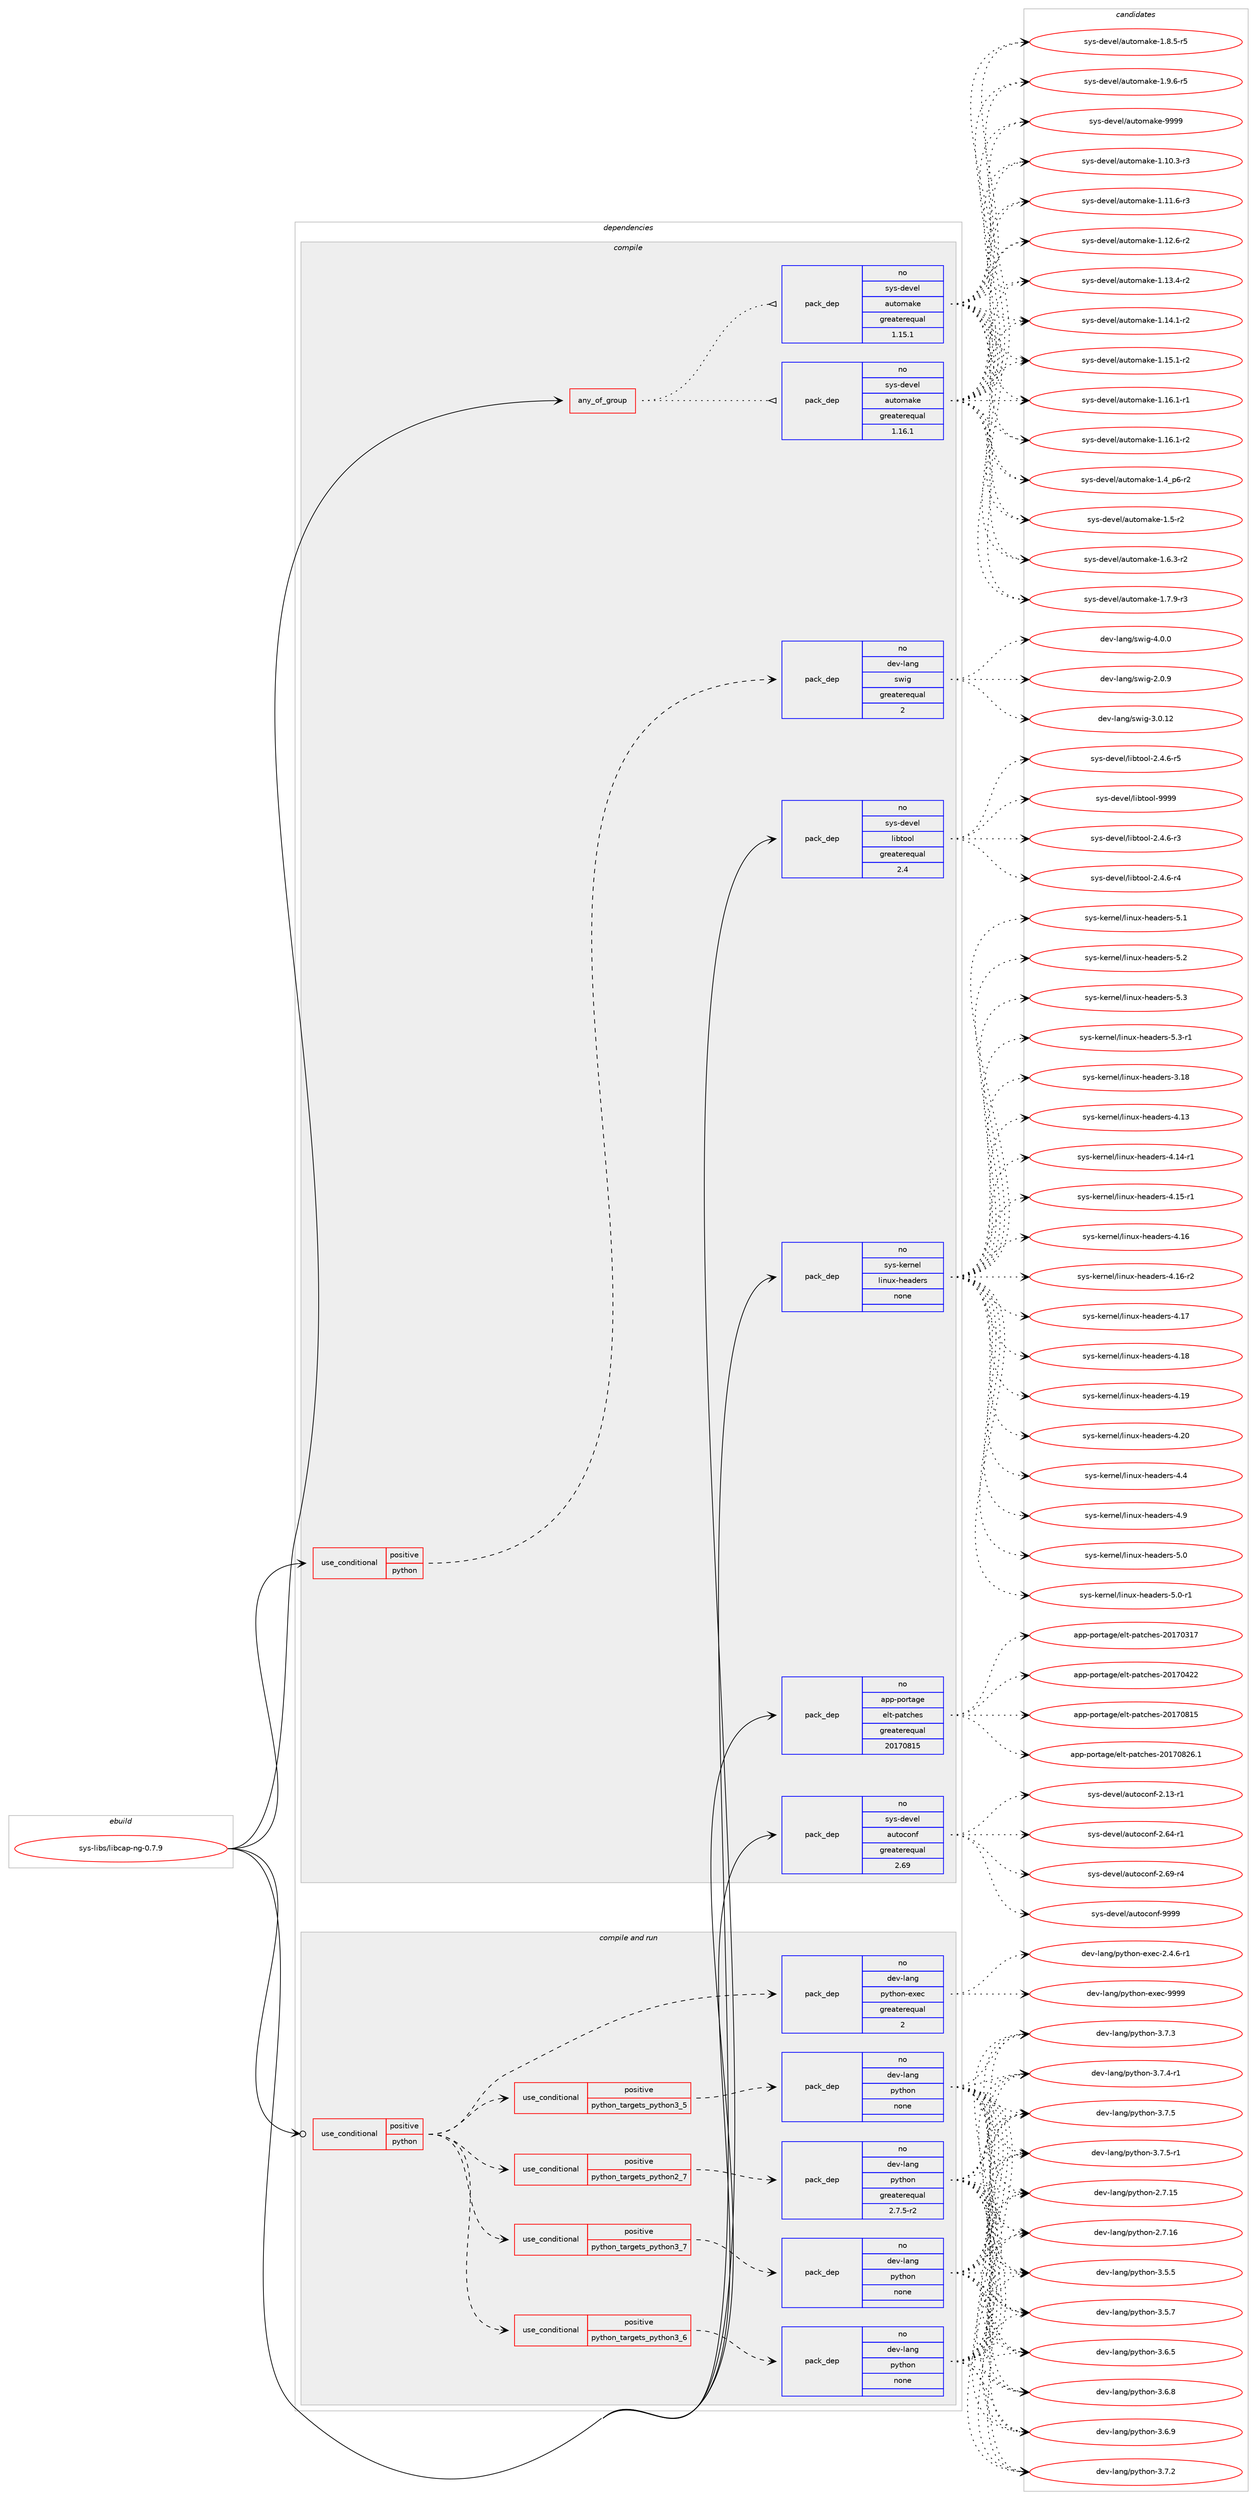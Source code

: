 digraph prolog {

# *************
# Graph options
# *************

newrank=true;
concentrate=true;
compound=true;
graph [rankdir=LR,fontname=Helvetica,fontsize=10,ranksep=1.5];#, ranksep=2.5, nodesep=0.2];
edge  [arrowhead=vee];
node  [fontname=Helvetica,fontsize=10];

# **********
# The ebuild
# **********

subgraph cluster_leftcol {
color=gray;
rank=same;
label=<<i>ebuild</i>>;
id [label="sys-libs/libcap-ng-0.7.9", color=red, width=4, href="../sys-libs/libcap-ng-0.7.9.svg"];
}

# ****************
# The dependencies
# ****************

subgraph cluster_midcol {
color=gray;
label=<<i>dependencies</i>>;
subgraph cluster_compile {
fillcolor="#eeeeee";
style=filled;
label=<<i>compile</i>>;
subgraph any15209 {
dependency897662 [label=<<TABLE BORDER="0" CELLBORDER="1" CELLSPACING="0" CELLPADDING="4"><TR><TD CELLPADDING="10">any_of_group</TD></TR></TABLE>>, shape=none, color=red];subgraph pack666224 {
dependency897663 [label=<<TABLE BORDER="0" CELLBORDER="1" CELLSPACING="0" CELLPADDING="4" WIDTH="220"><TR><TD ROWSPAN="6" CELLPADDING="30">pack_dep</TD></TR><TR><TD WIDTH="110">no</TD></TR><TR><TD>sys-devel</TD></TR><TR><TD>automake</TD></TR><TR><TD>greaterequal</TD></TR><TR><TD>1.16.1</TD></TR></TABLE>>, shape=none, color=blue];
}
dependency897662:e -> dependency897663:w [weight=20,style="dotted",arrowhead="oinv"];
subgraph pack666225 {
dependency897664 [label=<<TABLE BORDER="0" CELLBORDER="1" CELLSPACING="0" CELLPADDING="4" WIDTH="220"><TR><TD ROWSPAN="6" CELLPADDING="30">pack_dep</TD></TR><TR><TD WIDTH="110">no</TD></TR><TR><TD>sys-devel</TD></TR><TR><TD>automake</TD></TR><TR><TD>greaterequal</TD></TR><TR><TD>1.15.1</TD></TR></TABLE>>, shape=none, color=blue];
}
dependency897662:e -> dependency897664:w [weight=20,style="dotted",arrowhead="oinv"];
}
id:e -> dependency897662:w [weight=20,style="solid",arrowhead="vee"];
subgraph cond215683 {
dependency897665 [label=<<TABLE BORDER="0" CELLBORDER="1" CELLSPACING="0" CELLPADDING="4"><TR><TD ROWSPAN="3" CELLPADDING="10">use_conditional</TD></TR><TR><TD>positive</TD></TR><TR><TD>python</TD></TR></TABLE>>, shape=none, color=red];
subgraph pack666226 {
dependency897666 [label=<<TABLE BORDER="0" CELLBORDER="1" CELLSPACING="0" CELLPADDING="4" WIDTH="220"><TR><TD ROWSPAN="6" CELLPADDING="30">pack_dep</TD></TR><TR><TD WIDTH="110">no</TD></TR><TR><TD>dev-lang</TD></TR><TR><TD>swig</TD></TR><TR><TD>greaterequal</TD></TR><TR><TD>2</TD></TR></TABLE>>, shape=none, color=blue];
}
dependency897665:e -> dependency897666:w [weight=20,style="dashed",arrowhead="vee"];
}
id:e -> dependency897665:w [weight=20,style="solid",arrowhead="vee"];
subgraph pack666227 {
dependency897667 [label=<<TABLE BORDER="0" CELLBORDER="1" CELLSPACING="0" CELLPADDING="4" WIDTH="220"><TR><TD ROWSPAN="6" CELLPADDING="30">pack_dep</TD></TR><TR><TD WIDTH="110">no</TD></TR><TR><TD>app-portage</TD></TR><TR><TD>elt-patches</TD></TR><TR><TD>greaterequal</TD></TR><TR><TD>20170815</TD></TR></TABLE>>, shape=none, color=blue];
}
id:e -> dependency897667:w [weight=20,style="solid",arrowhead="vee"];
subgraph pack666228 {
dependency897668 [label=<<TABLE BORDER="0" CELLBORDER="1" CELLSPACING="0" CELLPADDING="4" WIDTH="220"><TR><TD ROWSPAN="6" CELLPADDING="30">pack_dep</TD></TR><TR><TD WIDTH="110">no</TD></TR><TR><TD>sys-devel</TD></TR><TR><TD>autoconf</TD></TR><TR><TD>greaterequal</TD></TR><TR><TD>2.69</TD></TR></TABLE>>, shape=none, color=blue];
}
id:e -> dependency897668:w [weight=20,style="solid",arrowhead="vee"];
subgraph pack666229 {
dependency897669 [label=<<TABLE BORDER="0" CELLBORDER="1" CELLSPACING="0" CELLPADDING="4" WIDTH="220"><TR><TD ROWSPAN="6" CELLPADDING="30">pack_dep</TD></TR><TR><TD WIDTH="110">no</TD></TR><TR><TD>sys-devel</TD></TR><TR><TD>libtool</TD></TR><TR><TD>greaterequal</TD></TR><TR><TD>2.4</TD></TR></TABLE>>, shape=none, color=blue];
}
id:e -> dependency897669:w [weight=20,style="solid",arrowhead="vee"];
subgraph pack666230 {
dependency897670 [label=<<TABLE BORDER="0" CELLBORDER="1" CELLSPACING="0" CELLPADDING="4" WIDTH="220"><TR><TD ROWSPAN="6" CELLPADDING="30">pack_dep</TD></TR><TR><TD WIDTH="110">no</TD></TR><TR><TD>sys-kernel</TD></TR><TR><TD>linux-headers</TD></TR><TR><TD>none</TD></TR><TR><TD></TD></TR></TABLE>>, shape=none, color=blue];
}
id:e -> dependency897670:w [weight=20,style="solid",arrowhead="vee"];
}
subgraph cluster_compileandrun {
fillcolor="#eeeeee";
style=filled;
label=<<i>compile and run</i>>;
subgraph cond215684 {
dependency897671 [label=<<TABLE BORDER="0" CELLBORDER="1" CELLSPACING="0" CELLPADDING="4"><TR><TD ROWSPAN="3" CELLPADDING="10">use_conditional</TD></TR><TR><TD>positive</TD></TR><TR><TD>python</TD></TR></TABLE>>, shape=none, color=red];
subgraph cond215685 {
dependency897672 [label=<<TABLE BORDER="0" CELLBORDER="1" CELLSPACING="0" CELLPADDING="4"><TR><TD ROWSPAN="3" CELLPADDING="10">use_conditional</TD></TR><TR><TD>positive</TD></TR><TR><TD>python_targets_python2_7</TD></TR></TABLE>>, shape=none, color=red];
subgraph pack666231 {
dependency897673 [label=<<TABLE BORDER="0" CELLBORDER="1" CELLSPACING="0" CELLPADDING="4" WIDTH="220"><TR><TD ROWSPAN="6" CELLPADDING="30">pack_dep</TD></TR><TR><TD WIDTH="110">no</TD></TR><TR><TD>dev-lang</TD></TR><TR><TD>python</TD></TR><TR><TD>greaterequal</TD></TR><TR><TD>2.7.5-r2</TD></TR></TABLE>>, shape=none, color=blue];
}
dependency897672:e -> dependency897673:w [weight=20,style="dashed",arrowhead="vee"];
}
dependency897671:e -> dependency897672:w [weight=20,style="dashed",arrowhead="vee"];
subgraph cond215686 {
dependency897674 [label=<<TABLE BORDER="0" CELLBORDER="1" CELLSPACING="0" CELLPADDING="4"><TR><TD ROWSPAN="3" CELLPADDING="10">use_conditional</TD></TR><TR><TD>positive</TD></TR><TR><TD>python_targets_python3_5</TD></TR></TABLE>>, shape=none, color=red];
subgraph pack666232 {
dependency897675 [label=<<TABLE BORDER="0" CELLBORDER="1" CELLSPACING="0" CELLPADDING="4" WIDTH="220"><TR><TD ROWSPAN="6" CELLPADDING="30">pack_dep</TD></TR><TR><TD WIDTH="110">no</TD></TR><TR><TD>dev-lang</TD></TR><TR><TD>python</TD></TR><TR><TD>none</TD></TR><TR><TD></TD></TR></TABLE>>, shape=none, color=blue];
}
dependency897674:e -> dependency897675:w [weight=20,style="dashed",arrowhead="vee"];
}
dependency897671:e -> dependency897674:w [weight=20,style="dashed",arrowhead="vee"];
subgraph cond215687 {
dependency897676 [label=<<TABLE BORDER="0" CELLBORDER="1" CELLSPACING="0" CELLPADDING="4"><TR><TD ROWSPAN="3" CELLPADDING="10">use_conditional</TD></TR><TR><TD>positive</TD></TR><TR><TD>python_targets_python3_6</TD></TR></TABLE>>, shape=none, color=red];
subgraph pack666233 {
dependency897677 [label=<<TABLE BORDER="0" CELLBORDER="1" CELLSPACING="0" CELLPADDING="4" WIDTH="220"><TR><TD ROWSPAN="6" CELLPADDING="30">pack_dep</TD></TR><TR><TD WIDTH="110">no</TD></TR><TR><TD>dev-lang</TD></TR><TR><TD>python</TD></TR><TR><TD>none</TD></TR><TR><TD></TD></TR></TABLE>>, shape=none, color=blue];
}
dependency897676:e -> dependency897677:w [weight=20,style="dashed",arrowhead="vee"];
}
dependency897671:e -> dependency897676:w [weight=20,style="dashed",arrowhead="vee"];
subgraph cond215688 {
dependency897678 [label=<<TABLE BORDER="0" CELLBORDER="1" CELLSPACING="0" CELLPADDING="4"><TR><TD ROWSPAN="3" CELLPADDING="10">use_conditional</TD></TR><TR><TD>positive</TD></TR><TR><TD>python_targets_python3_7</TD></TR></TABLE>>, shape=none, color=red];
subgraph pack666234 {
dependency897679 [label=<<TABLE BORDER="0" CELLBORDER="1" CELLSPACING="0" CELLPADDING="4" WIDTH="220"><TR><TD ROWSPAN="6" CELLPADDING="30">pack_dep</TD></TR><TR><TD WIDTH="110">no</TD></TR><TR><TD>dev-lang</TD></TR><TR><TD>python</TD></TR><TR><TD>none</TD></TR><TR><TD></TD></TR></TABLE>>, shape=none, color=blue];
}
dependency897678:e -> dependency897679:w [weight=20,style="dashed",arrowhead="vee"];
}
dependency897671:e -> dependency897678:w [weight=20,style="dashed",arrowhead="vee"];
subgraph pack666235 {
dependency897680 [label=<<TABLE BORDER="0" CELLBORDER="1" CELLSPACING="0" CELLPADDING="4" WIDTH="220"><TR><TD ROWSPAN="6" CELLPADDING="30">pack_dep</TD></TR><TR><TD WIDTH="110">no</TD></TR><TR><TD>dev-lang</TD></TR><TR><TD>python-exec</TD></TR><TR><TD>greaterequal</TD></TR><TR><TD>2</TD></TR></TABLE>>, shape=none, color=blue];
}
dependency897671:e -> dependency897680:w [weight=20,style="dashed",arrowhead="vee"];
}
id:e -> dependency897671:w [weight=20,style="solid",arrowhead="odotvee"];
}
subgraph cluster_run {
fillcolor="#eeeeee";
style=filled;
label=<<i>run</i>>;
}
}

# **************
# The candidates
# **************

subgraph cluster_choices {
rank=same;
color=gray;
label=<<i>candidates</i>>;

subgraph choice666224 {
color=black;
nodesep=1;
choice11512111545100101118101108479711711611110997107101454946494846514511451 [label="sys-devel/automake-1.10.3-r3", color=red, width=4,href="../sys-devel/automake-1.10.3-r3.svg"];
choice11512111545100101118101108479711711611110997107101454946494946544511451 [label="sys-devel/automake-1.11.6-r3", color=red, width=4,href="../sys-devel/automake-1.11.6-r3.svg"];
choice11512111545100101118101108479711711611110997107101454946495046544511450 [label="sys-devel/automake-1.12.6-r2", color=red, width=4,href="../sys-devel/automake-1.12.6-r2.svg"];
choice11512111545100101118101108479711711611110997107101454946495146524511450 [label="sys-devel/automake-1.13.4-r2", color=red, width=4,href="../sys-devel/automake-1.13.4-r2.svg"];
choice11512111545100101118101108479711711611110997107101454946495246494511450 [label="sys-devel/automake-1.14.1-r2", color=red, width=4,href="../sys-devel/automake-1.14.1-r2.svg"];
choice11512111545100101118101108479711711611110997107101454946495346494511450 [label="sys-devel/automake-1.15.1-r2", color=red, width=4,href="../sys-devel/automake-1.15.1-r2.svg"];
choice11512111545100101118101108479711711611110997107101454946495446494511449 [label="sys-devel/automake-1.16.1-r1", color=red, width=4,href="../sys-devel/automake-1.16.1-r1.svg"];
choice11512111545100101118101108479711711611110997107101454946495446494511450 [label="sys-devel/automake-1.16.1-r2", color=red, width=4,href="../sys-devel/automake-1.16.1-r2.svg"];
choice115121115451001011181011084797117116111109971071014549465295112544511450 [label="sys-devel/automake-1.4_p6-r2", color=red, width=4,href="../sys-devel/automake-1.4_p6-r2.svg"];
choice11512111545100101118101108479711711611110997107101454946534511450 [label="sys-devel/automake-1.5-r2", color=red, width=4,href="../sys-devel/automake-1.5-r2.svg"];
choice115121115451001011181011084797117116111109971071014549465446514511450 [label="sys-devel/automake-1.6.3-r2", color=red, width=4,href="../sys-devel/automake-1.6.3-r2.svg"];
choice115121115451001011181011084797117116111109971071014549465546574511451 [label="sys-devel/automake-1.7.9-r3", color=red, width=4,href="../sys-devel/automake-1.7.9-r3.svg"];
choice115121115451001011181011084797117116111109971071014549465646534511453 [label="sys-devel/automake-1.8.5-r5", color=red, width=4,href="../sys-devel/automake-1.8.5-r5.svg"];
choice115121115451001011181011084797117116111109971071014549465746544511453 [label="sys-devel/automake-1.9.6-r5", color=red, width=4,href="../sys-devel/automake-1.9.6-r5.svg"];
choice115121115451001011181011084797117116111109971071014557575757 [label="sys-devel/automake-9999", color=red, width=4,href="../sys-devel/automake-9999.svg"];
dependency897663:e -> choice11512111545100101118101108479711711611110997107101454946494846514511451:w [style=dotted,weight="100"];
dependency897663:e -> choice11512111545100101118101108479711711611110997107101454946494946544511451:w [style=dotted,weight="100"];
dependency897663:e -> choice11512111545100101118101108479711711611110997107101454946495046544511450:w [style=dotted,weight="100"];
dependency897663:e -> choice11512111545100101118101108479711711611110997107101454946495146524511450:w [style=dotted,weight="100"];
dependency897663:e -> choice11512111545100101118101108479711711611110997107101454946495246494511450:w [style=dotted,weight="100"];
dependency897663:e -> choice11512111545100101118101108479711711611110997107101454946495346494511450:w [style=dotted,weight="100"];
dependency897663:e -> choice11512111545100101118101108479711711611110997107101454946495446494511449:w [style=dotted,weight="100"];
dependency897663:e -> choice11512111545100101118101108479711711611110997107101454946495446494511450:w [style=dotted,weight="100"];
dependency897663:e -> choice115121115451001011181011084797117116111109971071014549465295112544511450:w [style=dotted,weight="100"];
dependency897663:e -> choice11512111545100101118101108479711711611110997107101454946534511450:w [style=dotted,weight="100"];
dependency897663:e -> choice115121115451001011181011084797117116111109971071014549465446514511450:w [style=dotted,weight="100"];
dependency897663:e -> choice115121115451001011181011084797117116111109971071014549465546574511451:w [style=dotted,weight="100"];
dependency897663:e -> choice115121115451001011181011084797117116111109971071014549465646534511453:w [style=dotted,weight="100"];
dependency897663:e -> choice115121115451001011181011084797117116111109971071014549465746544511453:w [style=dotted,weight="100"];
dependency897663:e -> choice115121115451001011181011084797117116111109971071014557575757:w [style=dotted,weight="100"];
}
subgraph choice666225 {
color=black;
nodesep=1;
choice11512111545100101118101108479711711611110997107101454946494846514511451 [label="sys-devel/automake-1.10.3-r3", color=red, width=4,href="../sys-devel/automake-1.10.3-r3.svg"];
choice11512111545100101118101108479711711611110997107101454946494946544511451 [label="sys-devel/automake-1.11.6-r3", color=red, width=4,href="../sys-devel/automake-1.11.6-r3.svg"];
choice11512111545100101118101108479711711611110997107101454946495046544511450 [label="sys-devel/automake-1.12.6-r2", color=red, width=4,href="../sys-devel/automake-1.12.6-r2.svg"];
choice11512111545100101118101108479711711611110997107101454946495146524511450 [label="sys-devel/automake-1.13.4-r2", color=red, width=4,href="../sys-devel/automake-1.13.4-r2.svg"];
choice11512111545100101118101108479711711611110997107101454946495246494511450 [label="sys-devel/automake-1.14.1-r2", color=red, width=4,href="../sys-devel/automake-1.14.1-r2.svg"];
choice11512111545100101118101108479711711611110997107101454946495346494511450 [label="sys-devel/automake-1.15.1-r2", color=red, width=4,href="../sys-devel/automake-1.15.1-r2.svg"];
choice11512111545100101118101108479711711611110997107101454946495446494511449 [label="sys-devel/automake-1.16.1-r1", color=red, width=4,href="../sys-devel/automake-1.16.1-r1.svg"];
choice11512111545100101118101108479711711611110997107101454946495446494511450 [label="sys-devel/automake-1.16.1-r2", color=red, width=4,href="../sys-devel/automake-1.16.1-r2.svg"];
choice115121115451001011181011084797117116111109971071014549465295112544511450 [label="sys-devel/automake-1.4_p6-r2", color=red, width=4,href="../sys-devel/automake-1.4_p6-r2.svg"];
choice11512111545100101118101108479711711611110997107101454946534511450 [label="sys-devel/automake-1.5-r2", color=red, width=4,href="../sys-devel/automake-1.5-r2.svg"];
choice115121115451001011181011084797117116111109971071014549465446514511450 [label="sys-devel/automake-1.6.3-r2", color=red, width=4,href="../sys-devel/automake-1.6.3-r2.svg"];
choice115121115451001011181011084797117116111109971071014549465546574511451 [label="sys-devel/automake-1.7.9-r3", color=red, width=4,href="../sys-devel/automake-1.7.9-r3.svg"];
choice115121115451001011181011084797117116111109971071014549465646534511453 [label="sys-devel/automake-1.8.5-r5", color=red, width=4,href="../sys-devel/automake-1.8.5-r5.svg"];
choice115121115451001011181011084797117116111109971071014549465746544511453 [label="sys-devel/automake-1.9.6-r5", color=red, width=4,href="../sys-devel/automake-1.9.6-r5.svg"];
choice115121115451001011181011084797117116111109971071014557575757 [label="sys-devel/automake-9999", color=red, width=4,href="../sys-devel/automake-9999.svg"];
dependency897664:e -> choice11512111545100101118101108479711711611110997107101454946494846514511451:w [style=dotted,weight="100"];
dependency897664:e -> choice11512111545100101118101108479711711611110997107101454946494946544511451:w [style=dotted,weight="100"];
dependency897664:e -> choice11512111545100101118101108479711711611110997107101454946495046544511450:w [style=dotted,weight="100"];
dependency897664:e -> choice11512111545100101118101108479711711611110997107101454946495146524511450:w [style=dotted,weight="100"];
dependency897664:e -> choice11512111545100101118101108479711711611110997107101454946495246494511450:w [style=dotted,weight="100"];
dependency897664:e -> choice11512111545100101118101108479711711611110997107101454946495346494511450:w [style=dotted,weight="100"];
dependency897664:e -> choice11512111545100101118101108479711711611110997107101454946495446494511449:w [style=dotted,weight="100"];
dependency897664:e -> choice11512111545100101118101108479711711611110997107101454946495446494511450:w [style=dotted,weight="100"];
dependency897664:e -> choice115121115451001011181011084797117116111109971071014549465295112544511450:w [style=dotted,weight="100"];
dependency897664:e -> choice11512111545100101118101108479711711611110997107101454946534511450:w [style=dotted,weight="100"];
dependency897664:e -> choice115121115451001011181011084797117116111109971071014549465446514511450:w [style=dotted,weight="100"];
dependency897664:e -> choice115121115451001011181011084797117116111109971071014549465546574511451:w [style=dotted,weight="100"];
dependency897664:e -> choice115121115451001011181011084797117116111109971071014549465646534511453:w [style=dotted,weight="100"];
dependency897664:e -> choice115121115451001011181011084797117116111109971071014549465746544511453:w [style=dotted,weight="100"];
dependency897664:e -> choice115121115451001011181011084797117116111109971071014557575757:w [style=dotted,weight="100"];
}
subgraph choice666226 {
color=black;
nodesep=1;
choice100101118451089711010347115119105103455046484657 [label="dev-lang/swig-2.0.9", color=red, width=4,href="../dev-lang/swig-2.0.9.svg"];
choice10010111845108971101034711511910510345514648464950 [label="dev-lang/swig-3.0.12", color=red, width=4,href="../dev-lang/swig-3.0.12.svg"];
choice100101118451089711010347115119105103455246484648 [label="dev-lang/swig-4.0.0", color=red, width=4,href="../dev-lang/swig-4.0.0.svg"];
dependency897666:e -> choice100101118451089711010347115119105103455046484657:w [style=dotted,weight="100"];
dependency897666:e -> choice10010111845108971101034711511910510345514648464950:w [style=dotted,weight="100"];
dependency897666:e -> choice100101118451089711010347115119105103455246484648:w [style=dotted,weight="100"];
}
subgraph choice666227 {
color=black;
nodesep=1;
choice97112112451121111141169710310147101108116451129711699104101115455048495548514955 [label="app-portage/elt-patches-20170317", color=red, width=4,href="../app-portage/elt-patches-20170317.svg"];
choice97112112451121111141169710310147101108116451129711699104101115455048495548525050 [label="app-portage/elt-patches-20170422", color=red, width=4,href="../app-portage/elt-patches-20170422.svg"];
choice97112112451121111141169710310147101108116451129711699104101115455048495548564953 [label="app-portage/elt-patches-20170815", color=red, width=4,href="../app-portage/elt-patches-20170815.svg"];
choice971121124511211111411697103101471011081164511297116991041011154550484955485650544649 [label="app-portage/elt-patches-20170826.1", color=red, width=4,href="../app-portage/elt-patches-20170826.1.svg"];
dependency897667:e -> choice97112112451121111141169710310147101108116451129711699104101115455048495548514955:w [style=dotted,weight="100"];
dependency897667:e -> choice97112112451121111141169710310147101108116451129711699104101115455048495548525050:w [style=dotted,weight="100"];
dependency897667:e -> choice97112112451121111141169710310147101108116451129711699104101115455048495548564953:w [style=dotted,weight="100"];
dependency897667:e -> choice971121124511211111411697103101471011081164511297116991041011154550484955485650544649:w [style=dotted,weight="100"];
}
subgraph choice666228 {
color=black;
nodesep=1;
choice1151211154510010111810110847971171161119911111010245504649514511449 [label="sys-devel/autoconf-2.13-r1", color=red, width=4,href="../sys-devel/autoconf-2.13-r1.svg"];
choice1151211154510010111810110847971171161119911111010245504654524511449 [label="sys-devel/autoconf-2.64-r1", color=red, width=4,href="../sys-devel/autoconf-2.64-r1.svg"];
choice1151211154510010111810110847971171161119911111010245504654574511452 [label="sys-devel/autoconf-2.69-r4", color=red, width=4,href="../sys-devel/autoconf-2.69-r4.svg"];
choice115121115451001011181011084797117116111991111101024557575757 [label="sys-devel/autoconf-9999", color=red, width=4,href="../sys-devel/autoconf-9999.svg"];
dependency897668:e -> choice1151211154510010111810110847971171161119911111010245504649514511449:w [style=dotted,weight="100"];
dependency897668:e -> choice1151211154510010111810110847971171161119911111010245504654524511449:w [style=dotted,weight="100"];
dependency897668:e -> choice1151211154510010111810110847971171161119911111010245504654574511452:w [style=dotted,weight="100"];
dependency897668:e -> choice115121115451001011181011084797117116111991111101024557575757:w [style=dotted,weight="100"];
}
subgraph choice666229 {
color=black;
nodesep=1;
choice1151211154510010111810110847108105981161111111084550465246544511451 [label="sys-devel/libtool-2.4.6-r3", color=red, width=4,href="../sys-devel/libtool-2.4.6-r3.svg"];
choice1151211154510010111810110847108105981161111111084550465246544511452 [label="sys-devel/libtool-2.4.6-r4", color=red, width=4,href="../sys-devel/libtool-2.4.6-r4.svg"];
choice1151211154510010111810110847108105981161111111084550465246544511453 [label="sys-devel/libtool-2.4.6-r5", color=red, width=4,href="../sys-devel/libtool-2.4.6-r5.svg"];
choice1151211154510010111810110847108105981161111111084557575757 [label="sys-devel/libtool-9999", color=red, width=4,href="../sys-devel/libtool-9999.svg"];
dependency897669:e -> choice1151211154510010111810110847108105981161111111084550465246544511451:w [style=dotted,weight="100"];
dependency897669:e -> choice1151211154510010111810110847108105981161111111084550465246544511452:w [style=dotted,weight="100"];
dependency897669:e -> choice1151211154510010111810110847108105981161111111084550465246544511453:w [style=dotted,weight="100"];
dependency897669:e -> choice1151211154510010111810110847108105981161111111084557575757:w [style=dotted,weight="100"];
}
subgraph choice666230 {
color=black;
nodesep=1;
choice115121115451071011141101011084710810511011712045104101971001011141154551464956 [label="sys-kernel/linux-headers-3.18", color=red, width=4,href="../sys-kernel/linux-headers-3.18.svg"];
choice115121115451071011141101011084710810511011712045104101971001011141154552464951 [label="sys-kernel/linux-headers-4.13", color=red, width=4,href="../sys-kernel/linux-headers-4.13.svg"];
choice1151211154510710111411010110847108105110117120451041019710010111411545524649524511449 [label="sys-kernel/linux-headers-4.14-r1", color=red, width=4,href="../sys-kernel/linux-headers-4.14-r1.svg"];
choice1151211154510710111411010110847108105110117120451041019710010111411545524649534511449 [label="sys-kernel/linux-headers-4.15-r1", color=red, width=4,href="../sys-kernel/linux-headers-4.15-r1.svg"];
choice115121115451071011141101011084710810511011712045104101971001011141154552464954 [label="sys-kernel/linux-headers-4.16", color=red, width=4,href="../sys-kernel/linux-headers-4.16.svg"];
choice1151211154510710111411010110847108105110117120451041019710010111411545524649544511450 [label="sys-kernel/linux-headers-4.16-r2", color=red, width=4,href="../sys-kernel/linux-headers-4.16-r2.svg"];
choice115121115451071011141101011084710810511011712045104101971001011141154552464955 [label="sys-kernel/linux-headers-4.17", color=red, width=4,href="../sys-kernel/linux-headers-4.17.svg"];
choice115121115451071011141101011084710810511011712045104101971001011141154552464956 [label="sys-kernel/linux-headers-4.18", color=red, width=4,href="../sys-kernel/linux-headers-4.18.svg"];
choice115121115451071011141101011084710810511011712045104101971001011141154552464957 [label="sys-kernel/linux-headers-4.19", color=red, width=4,href="../sys-kernel/linux-headers-4.19.svg"];
choice115121115451071011141101011084710810511011712045104101971001011141154552465048 [label="sys-kernel/linux-headers-4.20", color=red, width=4,href="../sys-kernel/linux-headers-4.20.svg"];
choice1151211154510710111411010110847108105110117120451041019710010111411545524652 [label="sys-kernel/linux-headers-4.4", color=red, width=4,href="../sys-kernel/linux-headers-4.4.svg"];
choice1151211154510710111411010110847108105110117120451041019710010111411545524657 [label="sys-kernel/linux-headers-4.9", color=red, width=4,href="../sys-kernel/linux-headers-4.9.svg"];
choice1151211154510710111411010110847108105110117120451041019710010111411545534648 [label="sys-kernel/linux-headers-5.0", color=red, width=4,href="../sys-kernel/linux-headers-5.0.svg"];
choice11512111545107101114110101108471081051101171204510410197100101114115455346484511449 [label="sys-kernel/linux-headers-5.0-r1", color=red, width=4,href="../sys-kernel/linux-headers-5.0-r1.svg"];
choice1151211154510710111411010110847108105110117120451041019710010111411545534649 [label="sys-kernel/linux-headers-5.1", color=red, width=4,href="../sys-kernel/linux-headers-5.1.svg"];
choice1151211154510710111411010110847108105110117120451041019710010111411545534650 [label="sys-kernel/linux-headers-5.2", color=red, width=4,href="../sys-kernel/linux-headers-5.2.svg"];
choice1151211154510710111411010110847108105110117120451041019710010111411545534651 [label="sys-kernel/linux-headers-5.3", color=red, width=4,href="../sys-kernel/linux-headers-5.3.svg"];
choice11512111545107101114110101108471081051101171204510410197100101114115455346514511449 [label="sys-kernel/linux-headers-5.3-r1", color=red, width=4,href="../sys-kernel/linux-headers-5.3-r1.svg"];
dependency897670:e -> choice115121115451071011141101011084710810511011712045104101971001011141154551464956:w [style=dotted,weight="100"];
dependency897670:e -> choice115121115451071011141101011084710810511011712045104101971001011141154552464951:w [style=dotted,weight="100"];
dependency897670:e -> choice1151211154510710111411010110847108105110117120451041019710010111411545524649524511449:w [style=dotted,weight="100"];
dependency897670:e -> choice1151211154510710111411010110847108105110117120451041019710010111411545524649534511449:w [style=dotted,weight="100"];
dependency897670:e -> choice115121115451071011141101011084710810511011712045104101971001011141154552464954:w [style=dotted,weight="100"];
dependency897670:e -> choice1151211154510710111411010110847108105110117120451041019710010111411545524649544511450:w [style=dotted,weight="100"];
dependency897670:e -> choice115121115451071011141101011084710810511011712045104101971001011141154552464955:w [style=dotted,weight="100"];
dependency897670:e -> choice115121115451071011141101011084710810511011712045104101971001011141154552464956:w [style=dotted,weight="100"];
dependency897670:e -> choice115121115451071011141101011084710810511011712045104101971001011141154552464957:w [style=dotted,weight="100"];
dependency897670:e -> choice115121115451071011141101011084710810511011712045104101971001011141154552465048:w [style=dotted,weight="100"];
dependency897670:e -> choice1151211154510710111411010110847108105110117120451041019710010111411545524652:w [style=dotted,weight="100"];
dependency897670:e -> choice1151211154510710111411010110847108105110117120451041019710010111411545524657:w [style=dotted,weight="100"];
dependency897670:e -> choice1151211154510710111411010110847108105110117120451041019710010111411545534648:w [style=dotted,weight="100"];
dependency897670:e -> choice11512111545107101114110101108471081051101171204510410197100101114115455346484511449:w [style=dotted,weight="100"];
dependency897670:e -> choice1151211154510710111411010110847108105110117120451041019710010111411545534649:w [style=dotted,weight="100"];
dependency897670:e -> choice1151211154510710111411010110847108105110117120451041019710010111411545534650:w [style=dotted,weight="100"];
dependency897670:e -> choice1151211154510710111411010110847108105110117120451041019710010111411545534651:w [style=dotted,weight="100"];
dependency897670:e -> choice11512111545107101114110101108471081051101171204510410197100101114115455346514511449:w [style=dotted,weight="100"];
}
subgraph choice666231 {
color=black;
nodesep=1;
choice10010111845108971101034711212111610411111045504655464953 [label="dev-lang/python-2.7.15", color=red, width=4,href="../dev-lang/python-2.7.15.svg"];
choice10010111845108971101034711212111610411111045504655464954 [label="dev-lang/python-2.7.16", color=red, width=4,href="../dev-lang/python-2.7.16.svg"];
choice100101118451089711010347112121116104111110455146534653 [label="dev-lang/python-3.5.5", color=red, width=4,href="../dev-lang/python-3.5.5.svg"];
choice100101118451089711010347112121116104111110455146534655 [label="dev-lang/python-3.5.7", color=red, width=4,href="../dev-lang/python-3.5.7.svg"];
choice100101118451089711010347112121116104111110455146544653 [label="dev-lang/python-3.6.5", color=red, width=4,href="../dev-lang/python-3.6.5.svg"];
choice100101118451089711010347112121116104111110455146544656 [label="dev-lang/python-3.6.8", color=red, width=4,href="../dev-lang/python-3.6.8.svg"];
choice100101118451089711010347112121116104111110455146544657 [label="dev-lang/python-3.6.9", color=red, width=4,href="../dev-lang/python-3.6.9.svg"];
choice100101118451089711010347112121116104111110455146554650 [label="dev-lang/python-3.7.2", color=red, width=4,href="../dev-lang/python-3.7.2.svg"];
choice100101118451089711010347112121116104111110455146554651 [label="dev-lang/python-3.7.3", color=red, width=4,href="../dev-lang/python-3.7.3.svg"];
choice1001011184510897110103471121211161041111104551465546524511449 [label="dev-lang/python-3.7.4-r1", color=red, width=4,href="../dev-lang/python-3.7.4-r1.svg"];
choice100101118451089711010347112121116104111110455146554653 [label="dev-lang/python-3.7.5", color=red, width=4,href="../dev-lang/python-3.7.5.svg"];
choice1001011184510897110103471121211161041111104551465546534511449 [label="dev-lang/python-3.7.5-r1", color=red, width=4,href="../dev-lang/python-3.7.5-r1.svg"];
dependency897673:e -> choice10010111845108971101034711212111610411111045504655464953:w [style=dotted,weight="100"];
dependency897673:e -> choice10010111845108971101034711212111610411111045504655464954:w [style=dotted,weight="100"];
dependency897673:e -> choice100101118451089711010347112121116104111110455146534653:w [style=dotted,weight="100"];
dependency897673:e -> choice100101118451089711010347112121116104111110455146534655:w [style=dotted,weight="100"];
dependency897673:e -> choice100101118451089711010347112121116104111110455146544653:w [style=dotted,weight="100"];
dependency897673:e -> choice100101118451089711010347112121116104111110455146544656:w [style=dotted,weight="100"];
dependency897673:e -> choice100101118451089711010347112121116104111110455146544657:w [style=dotted,weight="100"];
dependency897673:e -> choice100101118451089711010347112121116104111110455146554650:w [style=dotted,weight="100"];
dependency897673:e -> choice100101118451089711010347112121116104111110455146554651:w [style=dotted,weight="100"];
dependency897673:e -> choice1001011184510897110103471121211161041111104551465546524511449:w [style=dotted,weight="100"];
dependency897673:e -> choice100101118451089711010347112121116104111110455146554653:w [style=dotted,weight="100"];
dependency897673:e -> choice1001011184510897110103471121211161041111104551465546534511449:w [style=dotted,weight="100"];
}
subgraph choice666232 {
color=black;
nodesep=1;
choice10010111845108971101034711212111610411111045504655464953 [label="dev-lang/python-2.7.15", color=red, width=4,href="../dev-lang/python-2.7.15.svg"];
choice10010111845108971101034711212111610411111045504655464954 [label="dev-lang/python-2.7.16", color=red, width=4,href="../dev-lang/python-2.7.16.svg"];
choice100101118451089711010347112121116104111110455146534653 [label="dev-lang/python-3.5.5", color=red, width=4,href="../dev-lang/python-3.5.5.svg"];
choice100101118451089711010347112121116104111110455146534655 [label="dev-lang/python-3.5.7", color=red, width=4,href="../dev-lang/python-3.5.7.svg"];
choice100101118451089711010347112121116104111110455146544653 [label="dev-lang/python-3.6.5", color=red, width=4,href="../dev-lang/python-3.6.5.svg"];
choice100101118451089711010347112121116104111110455146544656 [label="dev-lang/python-3.6.8", color=red, width=4,href="../dev-lang/python-3.6.8.svg"];
choice100101118451089711010347112121116104111110455146544657 [label="dev-lang/python-3.6.9", color=red, width=4,href="../dev-lang/python-3.6.9.svg"];
choice100101118451089711010347112121116104111110455146554650 [label="dev-lang/python-3.7.2", color=red, width=4,href="../dev-lang/python-3.7.2.svg"];
choice100101118451089711010347112121116104111110455146554651 [label="dev-lang/python-3.7.3", color=red, width=4,href="../dev-lang/python-3.7.3.svg"];
choice1001011184510897110103471121211161041111104551465546524511449 [label="dev-lang/python-3.7.4-r1", color=red, width=4,href="../dev-lang/python-3.7.4-r1.svg"];
choice100101118451089711010347112121116104111110455146554653 [label="dev-lang/python-3.7.5", color=red, width=4,href="../dev-lang/python-3.7.5.svg"];
choice1001011184510897110103471121211161041111104551465546534511449 [label="dev-lang/python-3.7.5-r1", color=red, width=4,href="../dev-lang/python-3.7.5-r1.svg"];
dependency897675:e -> choice10010111845108971101034711212111610411111045504655464953:w [style=dotted,weight="100"];
dependency897675:e -> choice10010111845108971101034711212111610411111045504655464954:w [style=dotted,weight="100"];
dependency897675:e -> choice100101118451089711010347112121116104111110455146534653:w [style=dotted,weight="100"];
dependency897675:e -> choice100101118451089711010347112121116104111110455146534655:w [style=dotted,weight="100"];
dependency897675:e -> choice100101118451089711010347112121116104111110455146544653:w [style=dotted,weight="100"];
dependency897675:e -> choice100101118451089711010347112121116104111110455146544656:w [style=dotted,weight="100"];
dependency897675:e -> choice100101118451089711010347112121116104111110455146544657:w [style=dotted,weight="100"];
dependency897675:e -> choice100101118451089711010347112121116104111110455146554650:w [style=dotted,weight="100"];
dependency897675:e -> choice100101118451089711010347112121116104111110455146554651:w [style=dotted,weight="100"];
dependency897675:e -> choice1001011184510897110103471121211161041111104551465546524511449:w [style=dotted,weight="100"];
dependency897675:e -> choice100101118451089711010347112121116104111110455146554653:w [style=dotted,weight="100"];
dependency897675:e -> choice1001011184510897110103471121211161041111104551465546534511449:w [style=dotted,weight="100"];
}
subgraph choice666233 {
color=black;
nodesep=1;
choice10010111845108971101034711212111610411111045504655464953 [label="dev-lang/python-2.7.15", color=red, width=4,href="../dev-lang/python-2.7.15.svg"];
choice10010111845108971101034711212111610411111045504655464954 [label="dev-lang/python-2.7.16", color=red, width=4,href="../dev-lang/python-2.7.16.svg"];
choice100101118451089711010347112121116104111110455146534653 [label="dev-lang/python-3.5.5", color=red, width=4,href="../dev-lang/python-3.5.5.svg"];
choice100101118451089711010347112121116104111110455146534655 [label="dev-lang/python-3.5.7", color=red, width=4,href="../dev-lang/python-3.5.7.svg"];
choice100101118451089711010347112121116104111110455146544653 [label="dev-lang/python-3.6.5", color=red, width=4,href="../dev-lang/python-3.6.5.svg"];
choice100101118451089711010347112121116104111110455146544656 [label="dev-lang/python-3.6.8", color=red, width=4,href="../dev-lang/python-3.6.8.svg"];
choice100101118451089711010347112121116104111110455146544657 [label="dev-lang/python-3.6.9", color=red, width=4,href="../dev-lang/python-3.6.9.svg"];
choice100101118451089711010347112121116104111110455146554650 [label="dev-lang/python-3.7.2", color=red, width=4,href="../dev-lang/python-3.7.2.svg"];
choice100101118451089711010347112121116104111110455146554651 [label="dev-lang/python-3.7.3", color=red, width=4,href="../dev-lang/python-3.7.3.svg"];
choice1001011184510897110103471121211161041111104551465546524511449 [label="dev-lang/python-3.7.4-r1", color=red, width=4,href="../dev-lang/python-3.7.4-r1.svg"];
choice100101118451089711010347112121116104111110455146554653 [label="dev-lang/python-3.7.5", color=red, width=4,href="../dev-lang/python-3.7.5.svg"];
choice1001011184510897110103471121211161041111104551465546534511449 [label="dev-lang/python-3.7.5-r1", color=red, width=4,href="../dev-lang/python-3.7.5-r1.svg"];
dependency897677:e -> choice10010111845108971101034711212111610411111045504655464953:w [style=dotted,weight="100"];
dependency897677:e -> choice10010111845108971101034711212111610411111045504655464954:w [style=dotted,weight="100"];
dependency897677:e -> choice100101118451089711010347112121116104111110455146534653:w [style=dotted,weight="100"];
dependency897677:e -> choice100101118451089711010347112121116104111110455146534655:w [style=dotted,weight="100"];
dependency897677:e -> choice100101118451089711010347112121116104111110455146544653:w [style=dotted,weight="100"];
dependency897677:e -> choice100101118451089711010347112121116104111110455146544656:w [style=dotted,weight="100"];
dependency897677:e -> choice100101118451089711010347112121116104111110455146544657:w [style=dotted,weight="100"];
dependency897677:e -> choice100101118451089711010347112121116104111110455146554650:w [style=dotted,weight="100"];
dependency897677:e -> choice100101118451089711010347112121116104111110455146554651:w [style=dotted,weight="100"];
dependency897677:e -> choice1001011184510897110103471121211161041111104551465546524511449:w [style=dotted,weight="100"];
dependency897677:e -> choice100101118451089711010347112121116104111110455146554653:w [style=dotted,weight="100"];
dependency897677:e -> choice1001011184510897110103471121211161041111104551465546534511449:w [style=dotted,weight="100"];
}
subgraph choice666234 {
color=black;
nodesep=1;
choice10010111845108971101034711212111610411111045504655464953 [label="dev-lang/python-2.7.15", color=red, width=4,href="../dev-lang/python-2.7.15.svg"];
choice10010111845108971101034711212111610411111045504655464954 [label="dev-lang/python-2.7.16", color=red, width=4,href="../dev-lang/python-2.7.16.svg"];
choice100101118451089711010347112121116104111110455146534653 [label="dev-lang/python-3.5.5", color=red, width=4,href="../dev-lang/python-3.5.5.svg"];
choice100101118451089711010347112121116104111110455146534655 [label="dev-lang/python-3.5.7", color=red, width=4,href="../dev-lang/python-3.5.7.svg"];
choice100101118451089711010347112121116104111110455146544653 [label="dev-lang/python-3.6.5", color=red, width=4,href="../dev-lang/python-3.6.5.svg"];
choice100101118451089711010347112121116104111110455146544656 [label="dev-lang/python-3.6.8", color=red, width=4,href="../dev-lang/python-3.6.8.svg"];
choice100101118451089711010347112121116104111110455146544657 [label="dev-lang/python-3.6.9", color=red, width=4,href="../dev-lang/python-3.6.9.svg"];
choice100101118451089711010347112121116104111110455146554650 [label="dev-lang/python-3.7.2", color=red, width=4,href="../dev-lang/python-3.7.2.svg"];
choice100101118451089711010347112121116104111110455146554651 [label="dev-lang/python-3.7.3", color=red, width=4,href="../dev-lang/python-3.7.3.svg"];
choice1001011184510897110103471121211161041111104551465546524511449 [label="dev-lang/python-3.7.4-r1", color=red, width=4,href="../dev-lang/python-3.7.4-r1.svg"];
choice100101118451089711010347112121116104111110455146554653 [label="dev-lang/python-3.7.5", color=red, width=4,href="../dev-lang/python-3.7.5.svg"];
choice1001011184510897110103471121211161041111104551465546534511449 [label="dev-lang/python-3.7.5-r1", color=red, width=4,href="../dev-lang/python-3.7.5-r1.svg"];
dependency897679:e -> choice10010111845108971101034711212111610411111045504655464953:w [style=dotted,weight="100"];
dependency897679:e -> choice10010111845108971101034711212111610411111045504655464954:w [style=dotted,weight="100"];
dependency897679:e -> choice100101118451089711010347112121116104111110455146534653:w [style=dotted,weight="100"];
dependency897679:e -> choice100101118451089711010347112121116104111110455146534655:w [style=dotted,weight="100"];
dependency897679:e -> choice100101118451089711010347112121116104111110455146544653:w [style=dotted,weight="100"];
dependency897679:e -> choice100101118451089711010347112121116104111110455146544656:w [style=dotted,weight="100"];
dependency897679:e -> choice100101118451089711010347112121116104111110455146544657:w [style=dotted,weight="100"];
dependency897679:e -> choice100101118451089711010347112121116104111110455146554650:w [style=dotted,weight="100"];
dependency897679:e -> choice100101118451089711010347112121116104111110455146554651:w [style=dotted,weight="100"];
dependency897679:e -> choice1001011184510897110103471121211161041111104551465546524511449:w [style=dotted,weight="100"];
dependency897679:e -> choice100101118451089711010347112121116104111110455146554653:w [style=dotted,weight="100"];
dependency897679:e -> choice1001011184510897110103471121211161041111104551465546534511449:w [style=dotted,weight="100"];
}
subgraph choice666235 {
color=black;
nodesep=1;
choice10010111845108971101034711212111610411111045101120101994550465246544511449 [label="dev-lang/python-exec-2.4.6-r1", color=red, width=4,href="../dev-lang/python-exec-2.4.6-r1.svg"];
choice10010111845108971101034711212111610411111045101120101994557575757 [label="dev-lang/python-exec-9999", color=red, width=4,href="../dev-lang/python-exec-9999.svg"];
dependency897680:e -> choice10010111845108971101034711212111610411111045101120101994550465246544511449:w [style=dotted,weight="100"];
dependency897680:e -> choice10010111845108971101034711212111610411111045101120101994557575757:w [style=dotted,weight="100"];
}
}

}
